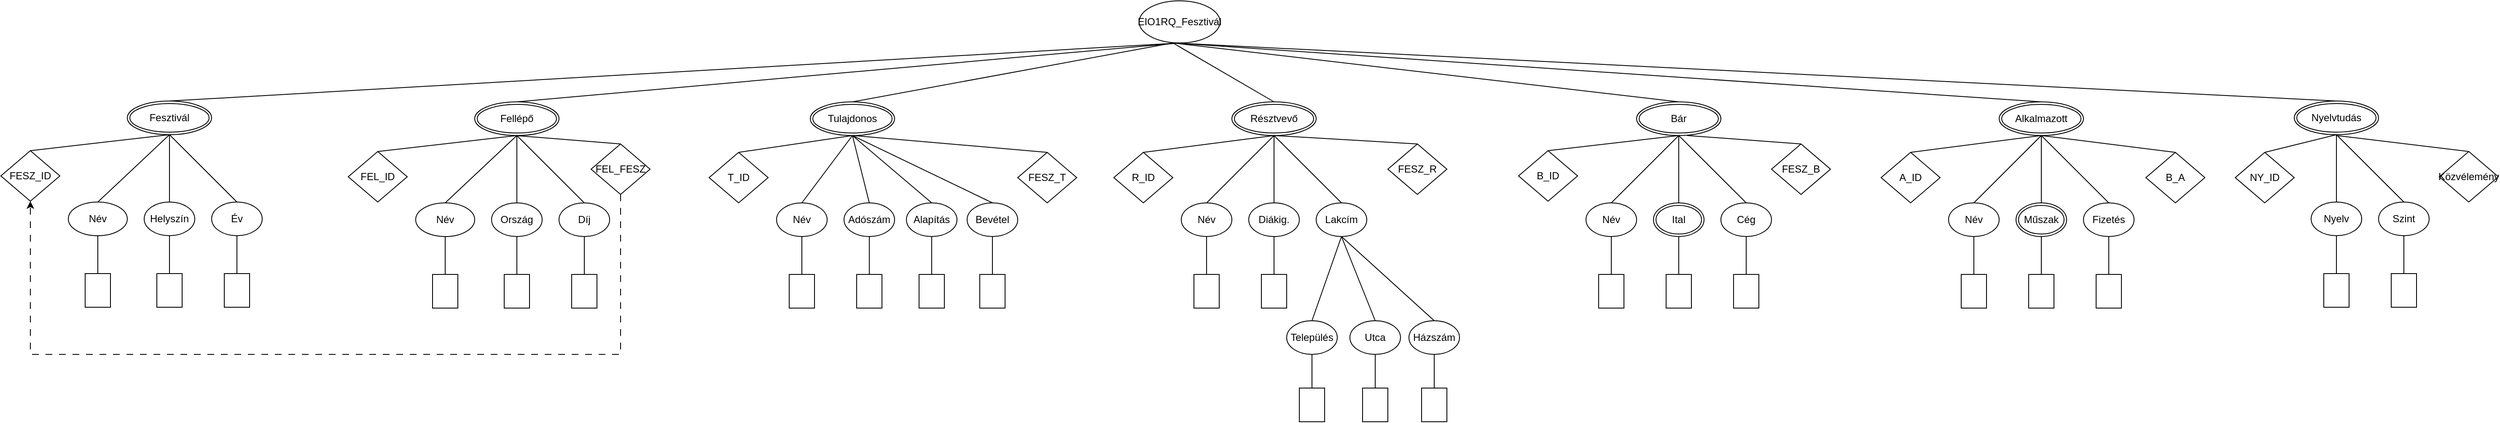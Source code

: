 <mxfile version="22.0.4" type="device">
  <diagram name="1 oldal" id="fCf3P4jWbGTzityW4o33">
    <mxGraphModel dx="4472" dy="1580" grid="1" gridSize="10" guides="1" tooltips="1" connect="1" arrows="1" fold="1" page="1" pageScale="1" pageWidth="827" pageHeight="1169" math="0" shadow="0">
      <root>
        <mxCell id="0" />
        <mxCell id="1" parent="0" />
        <mxCell id="FOgnW_VNVXkGS9CRC0SK-8" value="EIO1RQ_Fesztivál" style="ellipse;whiteSpace=wrap;html=1;" vertex="1" parent="1">
          <mxGeometry x="330" y="220" width="96" height="50" as="geometry" />
        </mxCell>
        <mxCell id="FOgnW_VNVXkGS9CRC0SK-9" value="Fellépő" style="ellipse;shape=doubleEllipse;margin=3;whiteSpace=wrap;html=1;align=center;" vertex="1" parent="1">
          <mxGeometry x="-458" y="340" width="100" height="40" as="geometry" />
        </mxCell>
        <mxCell id="FOgnW_VNVXkGS9CRC0SK-11" value="Tulajdonos" style="ellipse;shape=doubleEllipse;margin=3;whiteSpace=wrap;html=1;align=center;" vertex="1" parent="1">
          <mxGeometry x="-60" y="340" width="100" height="40" as="geometry" />
        </mxCell>
        <mxCell id="FOgnW_VNVXkGS9CRC0SK-12" value="Résztvevő" style="ellipse;shape=doubleEllipse;margin=3;whiteSpace=wrap;html=1;align=center;" vertex="1" parent="1">
          <mxGeometry x="440" y="340" width="100" height="40" as="geometry" />
        </mxCell>
        <mxCell id="FOgnW_VNVXkGS9CRC0SK-15" value="Díj" style="ellipse;whiteSpace=wrap;html=1;align=center;" vertex="1" parent="1">
          <mxGeometry x="-358" y="460" width="60" height="40" as="geometry" />
        </mxCell>
        <mxCell id="FOgnW_VNVXkGS9CRC0SK-16" value="Ország" style="ellipse;whiteSpace=wrap;html=1;align=center;" vertex="1" parent="1">
          <mxGeometry x="-438" y="460" width="60" height="40" as="geometry" />
        </mxCell>
        <mxCell id="FOgnW_VNVXkGS9CRC0SK-17" value="Név" style="ellipse;whiteSpace=wrap;html=1;align=center;" vertex="1" parent="1">
          <mxGeometry x="-528" y="460" width="70" height="40" as="geometry" />
        </mxCell>
        <mxCell id="FOgnW_VNVXkGS9CRC0SK-18" value="FEL_ID" style="shape=rhombus;perimeter=rhombusPerimeter;whiteSpace=wrap;html=1;align=center;" vertex="1" parent="1">
          <mxGeometry x="-608" y="399" width="70" height="60" as="geometry" />
        </mxCell>
        <mxCell id="FOgnW_VNVXkGS9CRC0SK-19" value="" style="endArrow=none;html=1;rounded=0;entryX=0.5;entryY=1;entryDx=0;entryDy=0;exitX=0.5;exitY=0;exitDx=0;exitDy=0;" edge="1" parent="1" source="FOgnW_VNVXkGS9CRC0SK-18" target="FOgnW_VNVXkGS9CRC0SK-9">
          <mxGeometry relative="1" as="geometry">
            <mxPoint x="-238" y="460" as="sourcePoint" />
            <mxPoint x="-78" y="460" as="targetPoint" />
          </mxGeometry>
        </mxCell>
        <mxCell id="FOgnW_VNVXkGS9CRC0SK-23" value="" style="endArrow=none;html=1;rounded=0;exitX=0.5;exitY=1;exitDx=0;exitDy=0;entryX=0.5;entryY=0;entryDx=0;entryDy=0;" edge="1" parent="1" source="FOgnW_VNVXkGS9CRC0SK-9" target="FOgnW_VNVXkGS9CRC0SK-17">
          <mxGeometry relative="1" as="geometry">
            <mxPoint x="-238" y="460" as="sourcePoint" />
            <mxPoint x="-78" y="460" as="targetPoint" />
          </mxGeometry>
        </mxCell>
        <mxCell id="FOgnW_VNVXkGS9CRC0SK-25" value="" style="endArrow=none;html=1;rounded=0;exitX=0.5;exitY=1;exitDx=0;exitDy=0;entryX=0.5;entryY=0;entryDx=0;entryDy=0;" edge="1" parent="1" source="FOgnW_VNVXkGS9CRC0SK-9" target="FOgnW_VNVXkGS9CRC0SK-16">
          <mxGeometry relative="1" as="geometry">
            <mxPoint x="-238" y="460" as="sourcePoint" />
            <mxPoint x="-78" y="460" as="targetPoint" />
          </mxGeometry>
        </mxCell>
        <mxCell id="FOgnW_VNVXkGS9CRC0SK-26" value="" style="endArrow=none;html=1;rounded=0;entryX=0.5;entryY=0;entryDx=0;entryDy=0;" edge="1" parent="1" target="FOgnW_VNVXkGS9CRC0SK-15">
          <mxGeometry relative="1" as="geometry">
            <mxPoint x="-408" y="380" as="sourcePoint" />
            <mxPoint x="-78" y="460" as="targetPoint" />
          </mxGeometry>
        </mxCell>
        <mxCell id="FOgnW_VNVXkGS9CRC0SK-27" value="" style="rounded=0;whiteSpace=wrap;html=1;" vertex="1" parent="1">
          <mxGeometry x="-508" y="545" width="30" height="40" as="geometry" />
        </mxCell>
        <mxCell id="FOgnW_VNVXkGS9CRC0SK-28" value="" style="rounded=0;whiteSpace=wrap;html=1;" vertex="1" parent="1">
          <mxGeometry x="-423" y="545" width="30" height="40" as="geometry" />
        </mxCell>
        <mxCell id="FOgnW_VNVXkGS9CRC0SK-29" value="" style="rounded=0;whiteSpace=wrap;html=1;" vertex="1" parent="1">
          <mxGeometry x="-343" y="545" width="30" height="40" as="geometry" />
        </mxCell>
        <mxCell id="FOgnW_VNVXkGS9CRC0SK-30" value="" style="endArrow=none;html=1;rounded=0;exitX=0.5;exitY=1;exitDx=0;exitDy=0;entryX=0.5;entryY=0;entryDx=0;entryDy=0;" edge="1" parent="1" source="FOgnW_VNVXkGS9CRC0SK-15" target="FOgnW_VNVXkGS9CRC0SK-29">
          <mxGeometry relative="1" as="geometry">
            <mxPoint x="-238" y="460" as="sourcePoint" />
            <mxPoint x="-78" y="460" as="targetPoint" />
          </mxGeometry>
        </mxCell>
        <mxCell id="FOgnW_VNVXkGS9CRC0SK-31" value="" style="endArrow=none;html=1;rounded=0;exitX=0.5;exitY=1;exitDx=0;exitDy=0;entryX=0.5;entryY=0;entryDx=0;entryDy=0;" edge="1" parent="1" source="FOgnW_VNVXkGS9CRC0SK-16" target="FOgnW_VNVXkGS9CRC0SK-28">
          <mxGeometry relative="1" as="geometry">
            <mxPoint x="-438" y="650" as="sourcePoint" />
            <mxPoint x="-278" y="650" as="targetPoint" />
          </mxGeometry>
        </mxCell>
        <mxCell id="FOgnW_VNVXkGS9CRC0SK-32" value="" style="endArrow=none;html=1;rounded=0;exitX=0.5;exitY=1;exitDx=0;exitDy=0;entryX=0.5;entryY=0;entryDx=0;entryDy=0;" edge="1" parent="1" source="FOgnW_VNVXkGS9CRC0SK-17" target="FOgnW_VNVXkGS9CRC0SK-27">
          <mxGeometry relative="1" as="geometry">
            <mxPoint x="-488" y="650" as="sourcePoint" />
            <mxPoint x="-328" y="650" as="targetPoint" />
          </mxGeometry>
        </mxCell>
        <mxCell id="FOgnW_VNVXkGS9CRC0SK-33" value="Név" style="ellipse;whiteSpace=wrap;html=1;align=center;" vertex="1" parent="1">
          <mxGeometry x="-100" y="460" width="60" height="40" as="geometry" />
        </mxCell>
        <mxCell id="FOgnW_VNVXkGS9CRC0SK-34" value="Adószám" style="ellipse;whiteSpace=wrap;html=1;align=center;" vertex="1" parent="1">
          <mxGeometry x="-20" y="460" width="60" height="40" as="geometry" />
        </mxCell>
        <mxCell id="FOgnW_VNVXkGS9CRC0SK-35" value="Alapítás" style="ellipse;whiteSpace=wrap;html=1;align=center;" vertex="1" parent="1">
          <mxGeometry x="54" y="460" width="60" height="40" as="geometry" />
        </mxCell>
        <mxCell id="FOgnW_VNVXkGS9CRC0SK-36" value="Bevétel" style="ellipse;whiteSpace=wrap;html=1;align=center;" vertex="1" parent="1">
          <mxGeometry x="126" y="460" width="60" height="40" as="geometry" />
        </mxCell>
        <mxCell id="FOgnW_VNVXkGS9CRC0SK-40" value="T_ID" style="shape=rhombus;perimeter=rhombusPerimeter;whiteSpace=wrap;html=1;align=center;" vertex="1" parent="1">
          <mxGeometry x="-180" y="400" width="70" height="60" as="geometry" />
        </mxCell>
        <mxCell id="FOgnW_VNVXkGS9CRC0SK-41" value="" style="endArrow=none;html=1;rounded=0;entryX=0.5;entryY=0;entryDx=0;entryDy=0;" edge="1" parent="1" target="FOgnW_VNVXkGS9CRC0SK-36">
          <mxGeometry relative="1" as="geometry">
            <mxPoint x="-10" y="380" as="sourcePoint" />
            <mxPoint x="290" y="430" as="targetPoint" />
          </mxGeometry>
        </mxCell>
        <mxCell id="FOgnW_VNVXkGS9CRC0SK-42" value="" style="endArrow=none;html=1;rounded=0;entryX=0.5;entryY=0;entryDx=0;entryDy=0;" edge="1" parent="1" target="FOgnW_VNVXkGS9CRC0SK-35">
          <mxGeometry relative="1" as="geometry">
            <mxPoint x="-10" y="380" as="sourcePoint" />
            <mxPoint x="186" y="420" as="targetPoint" />
          </mxGeometry>
        </mxCell>
        <mxCell id="FOgnW_VNVXkGS9CRC0SK-43" value="" style="endArrow=none;html=1;rounded=0;entryX=0.5;entryY=0;entryDx=0;entryDy=0;" edge="1" parent="1" target="FOgnW_VNVXkGS9CRC0SK-34">
          <mxGeometry relative="1" as="geometry">
            <mxPoint x="-10" y="380" as="sourcePoint" />
            <mxPoint x="140" y="420" as="targetPoint" />
          </mxGeometry>
        </mxCell>
        <mxCell id="FOgnW_VNVXkGS9CRC0SK-44" value="" style="endArrow=none;html=1;rounded=0;exitX=0.5;exitY=1;exitDx=0;exitDy=0;entryX=0.5;entryY=0;entryDx=0;entryDy=0;" edge="1" parent="1" source="FOgnW_VNVXkGS9CRC0SK-11" target="FOgnW_VNVXkGS9CRC0SK-33">
          <mxGeometry relative="1" as="geometry">
            <mxPoint x="-46" y="420" as="sourcePoint" />
            <mxPoint x="114" y="420" as="targetPoint" />
          </mxGeometry>
        </mxCell>
        <mxCell id="FOgnW_VNVXkGS9CRC0SK-45" value="" style="endArrow=none;html=1;rounded=0;exitX=0.5;exitY=1;exitDx=0;exitDy=0;entryX=0.5;entryY=0;entryDx=0;entryDy=0;" edge="1" parent="1" source="FOgnW_VNVXkGS9CRC0SK-11" target="FOgnW_VNVXkGS9CRC0SK-40">
          <mxGeometry relative="1" as="geometry">
            <mxPoint x="-60" y="410" as="sourcePoint" />
            <mxPoint x="100" y="410" as="targetPoint" />
          </mxGeometry>
        </mxCell>
        <mxCell id="FOgnW_VNVXkGS9CRC0SK-46" value="" style="rounded=0;whiteSpace=wrap;html=1;" vertex="1" parent="1">
          <mxGeometry x="141" y="545" width="30" height="40" as="geometry" />
        </mxCell>
        <mxCell id="FOgnW_VNVXkGS9CRC0SK-47" value="" style="rounded=0;whiteSpace=wrap;html=1;" vertex="1" parent="1">
          <mxGeometry x="69" y="545" width="30" height="40" as="geometry" />
        </mxCell>
        <mxCell id="FOgnW_VNVXkGS9CRC0SK-48" value="" style="rounded=0;whiteSpace=wrap;html=1;" vertex="1" parent="1">
          <mxGeometry x="-5" y="545" width="30" height="40" as="geometry" />
        </mxCell>
        <mxCell id="FOgnW_VNVXkGS9CRC0SK-49" value="" style="rounded=0;whiteSpace=wrap;html=1;" vertex="1" parent="1">
          <mxGeometry x="-85" y="545" width="30" height="40" as="geometry" />
        </mxCell>
        <mxCell id="FOgnW_VNVXkGS9CRC0SK-50" value="" style="endArrow=none;html=1;rounded=0;exitX=0.5;exitY=1;exitDx=0;exitDy=0;entryX=0.5;entryY=0;entryDx=0;entryDy=0;" edge="1" parent="1" source="FOgnW_VNVXkGS9CRC0SK-36" target="FOgnW_VNVXkGS9CRC0SK-46">
          <mxGeometry relative="1" as="geometry">
            <mxPoint x="54" y="640" as="sourcePoint" />
            <mxPoint x="214" y="640" as="targetPoint" />
          </mxGeometry>
        </mxCell>
        <mxCell id="FOgnW_VNVXkGS9CRC0SK-51" value="" style="endArrow=none;html=1;rounded=0;exitX=0.5;exitY=1;exitDx=0;exitDy=0;entryX=0.5;entryY=0;entryDx=0;entryDy=0;" edge="1" parent="1" source="FOgnW_VNVXkGS9CRC0SK-35" target="FOgnW_VNVXkGS9CRC0SK-47">
          <mxGeometry relative="1" as="geometry">
            <mxPoint x="25" y="620" as="sourcePoint" />
            <mxPoint x="185" y="620" as="targetPoint" />
          </mxGeometry>
        </mxCell>
        <mxCell id="FOgnW_VNVXkGS9CRC0SK-52" value="" style="endArrow=none;html=1;rounded=0;exitX=0.5;exitY=1;exitDx=0;exitDy=0;entryX=0.5;entryY=0;entryDx=0;entryDy=0;" edge="1" parent="1" source="FOgnW_VNVXkGS9CRC0SK-34" target="FOgnW_VNVXkGS9CRC0SK-48">
          <mxGeometry relative="1" as="geometry">
            <mxPoint x="-6" y="640" as="sourcePoint" />
            <mxPoint x="154" y="640" as="targetPoint" />
          </mxGeometry>
        </mxCell>
        <mxCell id="FOgnW_VNVXkGS9CRC0SK-53" value="" style="endArrow=none;html=1;rounded=0;exitX=0.5;exitY=0;exitDx=0;exitDy=0;entryX=0.5;entryY=1;entryDx=0;entryDy=0;" edge="1" parent="1" source="FOgnW_VNVXkGS9CRC0SK-49" target="FOgnW_VNVXkGS9CRC0SK-33">
          <mxGeometry relative="1" as="geometry">
            <mxPoint x="-50" y="430" as="sourcePoint" />
            <mxPoint x="110" y="430" as="targetPoint" />
          </mxGeometry>
        </mxCell>
        <mxCell id="FOgnW_VNVXkGS9CRC0SK-57" value="Lakcím" style="ellipse;whiteSpace=wrap;html=1;align=center;" vertex="1" parent="1">
          <mxGeometry x="540" y="460" width="60" height="40" as="geometry" />
        </mxCell>
        <mxCell id="FOgnW_VNVXkGS9CRC0SK-58" value="Diákig." style="ellipse;whiteSpace=wrap;html=1;align=center;" vertex="1" parent="1">
          <mxGeometry x="460" y="460" width="60" height="40" as="geometry" />
        </mxCell>
        <mxCell id="FOgnW_VNVXkGS9CRC0SK-59" value="Név" style="ellipse;whiteSpace=wrap;html=1;align=center;" vertex="1" parent="1">
          <mxGeometry x="380" y="460" width="60" height="40" as="geometry" />
        </mxCell>
        <mxCell id="FOgnW_VNVXkGS9CRC0SK-60" value="R_ID" style="shape=rhombus;perimeter=rhombusPerimeter;whiteSpace=wrap;html=1;align=center;" vertex="1" parent="1">
          <mxGeometry x="300" y="400" width="70" height="60" as="geometry" />
        </mxCell>
        <mxCell id="FOgnW_VNVXkGS9CRC0SK-61" value="" style="endArrow=none;html=1;rounded=0;exitX=0.5;exitY=0;exitDx=0;exitDy=0;entryX=0.5;entryY=1;entryDx=0;entryDy=0;" edge="1" parent="1" source="FOgnW_VNVXkGS9CRC0SK-57" target="FOgnW_VNVXkGS9CRC0SK-12">
          <mxGeometry relative="1" as="geometry">
            <mxPoint x="510" y="410" as="sourcePoint" />
            <mxPoint x="670" y="410" as="targetPoint" />
          </mxGeometry>
        </mxCell>
        <mxCell id="FOgnW_VNVXkGS9CRC0SK-62" value="" style="endArrow=none;html=1;rounded=0;exitX=0.5;exitY=0;exitDx=0;exitDy=0;" edge="1" parent="1" source="FOgnW_VNVXkGS9CRC0SK-58">
          <mxGeometry relative="1" as="geometry">
            <mxPoint x="500" y="430" as="sourcePoint" />
            <mxPoint x="490" y="380" as="targetPoint" />
          </mxGeometry>
        </mxCell>
        <mxCell id="FOgnW_VNVXkGS9CRC0SK-63" value="" style="endArrow=none;html=1;rounded=0;exitX=0.5;exitY=0;exitDx=0;exitDy=0;" edge="1" parent="1" source="FOgnW_VNVXkGS9CRC0SK-59">
          <mxGeometry relative="1" as="geometry">
            <mxPoint x="470" y="420" as="sourcePoint" />
            <mxPoint x="490" y="380" as="targetPoint" />
          </mxGeometry>
        </mxCell>
        <mxCell id="FOgnW_VNVXkGS9CRC0SK-64" value="" style="endArrow=none;html=1;rounded=0;exitX=0.5;exitY=0;exitDx=0;exitDy=0;entryX=0.5;entryY=1;entryDx=0;entryDy=0;" edge="1" parent="1" source="FOgnW_VNVXkGS9CRC0SK-60" target="FOgnW_VNVXkGS9CRC0SK-12">
          <mxGeometry relative="1" as="geometry">
            <mxPoint x="380" y="420" as="sourcePoint" />
            <mxPoint x="540" y="420" as="targetPoint" />
          </mxGeometry>
        </mxCell>
        <mxCell id="FOgnW_VNVXkGS9CRC0SK-66" value="" style="rounded=0;whiteSpace=wrap;html=1;" vertex="1" parent="1">
          <mxGeometry x="475" y="545" width="30" height="40" as="geometry" />
        </mxCell>
        <mxCell id="FOgnW_VNVXkGS9CRC0SK-67" value="" style="rounded=0;whiteSpace=wrap;html=1;" vertex="1" parent="1">
          <mxGeometry x="395" y="545" width="30" height="40" as="geometry" />
        </mxCell>
        <mxCell id="FOgnW_VNVXkGS9CRC0SK-69" value="" style="endArrow=none;html=1;rounded=0;exitX=0.5;exitY=1;exitDx=0;exitDy=0;entryX=0.5;entryY=0;entryDx=0;entryDy=0;" edge="1" parent="1" source="FOgnW_VNVXkGS9CRC0SK-58" target="FOgnW_VNVXkGS9CRC0SK-66">
          <mxGeometry relative="1" as="geometry">
            <mxPoint x="490" y="660" as="sourcePoint" />
            <mxPoint x="650" y="660" as="targetPoint" />
          </mxGeometry>
        </mxCell>
        <mxCell id="FOgnW_VNVXkGS9CRC0SK-70" value="" style="endArrow=none;html=1;rounded=0;exitX=0.5;exitY=1;exitDx=0;exitDy=0;entryX=0.5;entryY=0;entryDx=0;entryDy=0;" edge="1" parent="1" source="FOgnW_VNVXkGS9CRC0SK-59" target="FOgnW_VNVXkGS9CRC0SK-67">
          <mxGeometry relative="1" as="geometry">
            <mxPoint x="420" y="690" as="sourcePoint" />
            <mxPoint x="580" y="690" as="targetPoint" />
          </mxGeometry>
        </mxCell>
        <mxCell id="FOgnW_VNVXkGS9CRC0SK-71" value="Bár" style="ellipse;shape=doubleEllipse;margin=3;whiteSpace=wrap;html=1;align=center;" vertex="1" parent="1">
          <mxGeometry x="920" y="340" width="100" height="40" as="geometry" />
        </mxCell>
        <mxCell id="FOgnW_VNVXkGS9CRC0SK-72" value="Cég" style="ellipse;whiteSpace=wrap;html=1;align=center;" vertex="1" parent="1">
          <mxGeometry x="1020" y="460" width="60" height="40" as="geometry" />
        </mxCell>
        <mxCell id="FOgnW_VNVXkGS9CRC0SK-74" value="Név" style="ellipse;whiteSpace=wrap;html=1;align=center;" vertex="1" parent="1">
          <mxGeometry x="860" y="460" width="60" height="40" as="geometry" />
        </mxCell>
        <mxCell id="FOgnW_VNVXkGS9CRC0SK-75" value="B_ID" style="shape=rhombus;perimeter=rhombusPerimeter;whiteSpace=wrap;html=1;align=center;" vertex="1" parent="1">
          <mxGeometry x="780" y="398" width="70" height="60" as="geometry" />
        </mxCell>
        <mxCell id="FOgnW_VNVXkGS9CRC0SK-76" value="" style="endArrow=none;html=1;rounded=0;exitX=0.5;exitY=0;exitDx=0;exitDy=0;entryX=0.5;entryY=1;entryDx=0;entryDy=0;" edge="1" parent="1" source="FOgnW_VNVXkGS9CRC0SK-72" target="FOgnW_VNVXkGS9CRC0SK-71">
          <mxGeometry relative="1" as="geometry">
            <mxPoint x="990" y="410" as="sourcePoint" />
            <mxPoint x="1150" y="410" as="targetPoint" />
          </mxGeometry>
        </mxCell>
        <mxCell id="FOgnW_VNVXkGS9CRC0SK-77" value="" style="endArrow=none;html=1;rounded=0;exitX=0.5;exitY=0;exitDx=0;exitDy=0;" edge="1" parent="1">
          <mxGeometry relative="1" as="geometry">
            <mxPoint x="970" y="460.0" as="sourcePoint" />
            <mxPoint x="970" y="380" as="targetPoint" />
          </mxGeometry>
        </mxCell>
        <mxCell id="FOgnW_VNVXkGS9CRC0SK-78" value="" style="endArrow=none;html=1;rounded=0;exitX=0.5;exitY=0;exitDx=0;exitDy=0;" edge="1" parent="1" source="FOgnW_VNVXkGS9CRC0SK-74">
          <mxGeometry relative="1" as="geometry">
            <mxPoint x="950" y="420" as="sourcePoint" />
            <mxPoint x="970" y="380" as="targetPoint" />
          </mxGeometry>
        </mxCell>
        <mxCell id="FOgnW_VNVXkGS9CRC0SK-79" value="" style="endArrow=none;html=1;rounded=0;exitX=0.5;exitY=0;exitDx=0;exitDy=0;entryX=0.5;entryY=1;entryDx=0;entryDy=0;" edge="1" parent="1" source="FOgnW_VNVXkGS9CRC0SK-75" target="FOgnW_VNVXkGS9CRC0SK-71">
          <mxGeometry relative="1" as="geometry">
            <mxPoint x="860" y="420" as="sourcePoint" />
            <mxPoint x="1020" y="420" as="targetPoint" />
          </mxGeometry>
        </mxCell>
        <mxCell id="FOgnW_VNVXkGS9CRC0SK-80" value="" style="rounded=0;whiteSpace=wrap;html=1;" vertex="1" parent="1">
          <mxGeometry x="1035" y="545" width="30" height="40" as="geometry" />
        </mxCell>
        <mxCell id="FOgnW_VNVXkGS9CRC0SK-81" value="" style="rounded=0;whiteSpace=wrap;html=1;" vertex="1" parent="1">
          <mxGeometry x="955" y="545" width="30" height="40" as="geometry" />
        </mxCell>
        <mxCell id="FOgnW_VNVXkGS9CRC0SK-82" value="" style="rounded=0;whiteSpace=wrap;html=1;" vertex="1" parent="1">
          <mxGeometry x="875" y="545" width="30" height="40" as="geometry" />
        </mxCell>
        <mxCell id="FOgnW_VNVXkGS9CRC0SK-83" value="" style="endArrow=none;html=1;rounded=0;exitX=0.5;exitY=1;exitDx=0;exitDy=0;entryX=0.5;entryY=0;entryDx=0;entryDy=0;" edge="1" parent="1" source="FOgnW_VNVXkGS9CRC0SK-72" target="FOgnW_VNVXkGS9CRC0SK-80">
          <mxGeometry relative="1" as="geometry">
            <mxPoint x="1087" y="680" as="sourcePoint" />
            <mxPoint x="1247" y="680" as="targetPoint" />
          </mxGeometry>
        </mxCell>
        <mxCell id="FOgnW_VNVXkGS9CRC0SK-84" value="" style="endArrow=none;html=1;rounded=0;exitX=0.5;exitY=1;exitDx=0;exitDy=0;entryX=0.5;entryY=0;entryDx=0;entryDy=0;" edge="1" parent="1" target="FOgnW_VNVXkGS9CRC0SK-81">
          <mxGeometry relative="1" as="geometry">
            <mxPoint x="970" y="500.0" as="sourcePoint" />
            <mxPoint x="1130" y="660" as="targetPoint" />
          </mxGeometry>
        </mxCell>
        <mxCell id="FOgnW_VNVXkGS9CRC0SK-85" value="" style="endArrow=none;html=1;rounded=0;exitX=0.5;exitY=1;exitDx=0;exitDy=0;entryX=0.5;entryY=0;entryDx=0;entryDy=0;" edge="1" parent="1" source="FOgnW_VNVXkGS9CRC0SK-74" target="FOgnW_VNVXkGS9CRC0SK-82">
          <mxGeometry relative="1" as="geometry">
            <mxPoint x="900" y="690" as="sourcePoint" />
            <mxPoint x="1060" y="690" as="targetPoint" />
          </mxGeometry>
        </mxCell>
        <mxCell id="FOgnW_VNVXkGS9CRC0SK-86" value="Házszám" style="ellipse;whiteSpace=wrap;html=1;align=center;" vertex="1" parent="1">
          <mxGeometry x="650" y="600" width="60" height="40" as="geometry" />
        </mxCell>
        <mxCell id="FOgnW_VNVXkGS9CRC0SK-87" value="Utca" style="ellipse;whiteSpace=wrap;html=1;align=center;" vertex="1" parent="1">
          <mxGeometry x="580" y="600" width="60" height="40" as="geometry" />
        </mxCell>
        <mxCell id="FOgnW_VNVXkGS9CRC0SK-88" value="Település" style="ellipse;whiteSpace=wrap;html=1;align=center;" vertex="1" parent="1">
          <mxGeometry x="505" y="600" width="60" height="40" as="geometry" />
        </mxCell>
        <mxCell id="FOgnW_VNVXkGS9CRC0SK-89" value="" style="endArrow=none;html=1;rounded=0;entryX=0.5;entryY=0;entryDx=0;entryDy=0;" edge="1" parent="1" target="FOgnW_VNVXkGS9CRC0SK-86">
          <mxGeometry relative="1" as="geometry">
            <mxPoint x="570" y="500" as="sourcePoint" />
            <mxPoint x="780" y="554.41" as="targetPoint" />
          </mxGeometry>
        </mxCell>
        <mxCell id="FOgnW_VNVXkGS9CRC0SK-90" value="" style="endArrow=none;html=1;rounded=0;exitX=0.5;exitY=1;exitDx=0;exitDy=0;entryX=0.5;entryY=0;entryDx=0;entryDy=0;" edge="1" parent="1" source="FOgnW_VNVXkGS9CRC0SK-57" target="FOgnW_VNVXkGS9CRC0SK-87">
          <mxGeometry relative="1" as="geometry">
            <mxPoint x="630" y="545" as="sourcePoint" />
            <mxPoint x="790" y="545" as="targetPoint" />
          </mxGeometry>
        </mxCell>
        <mxCell id="FOgnW_VNVXkGS9CRC0SK-91" value="" style="endArrow=none;html=1;rounded=0;exitX=0.5;exitY=1;exitDx=0;exitDy=0;entryX=0.5;entryY=0;entryDx=0;entryDy=0;" edge="1" parent="1" source="FOgnW_VNVXkGS9CRC0SK-57" target="FOgnW_VNVXkGS9CRC0SK-88">
          <mxGeometry relative="1" as="geometry">
            <mxPoint x="610" y="554.41" as="sourcePoint" />
            <mxPoint x="770" y="554.41" as="targetPoint" />
          </mxGeometry>
        </mxCell>
        <mxCell id="FOgnW_VNVXkGS9CRC0SK-92" value="" style="rounded=0;whiteSpace=wrap;html=1;" vertex="1" parent="1">
          <mxGeometry x="665" y="680" width="30" height="40" as="geometry" />
        </mxCell>
        <mxCell id="FOgnW_VNVXkGS9CRC0SK-93" value="" style="rounded=0;whiteSpace=wrap;html=1;" vertex="1" parent="1">
          <mxGeometry x="595" y="680" width="30" height="40" as="geometry" />
        </mxCell>
        <mxCell id="FOgnW_VNVXkGS9CRC0SK-94" value="" style="rounded=0;whiteSpace=wrap;html=1;" vertex="1" parent="1">
          <mxGeometry x="520" y="680" width="30" height="40" as="geometry" />
        </mxCell>
        <mxCell id="FOgnW_VNVXkGS9CRC0SK-96" value="" style="endArrow=none;html=1;rounded=0;exitX=0.5;exitY=1;exitDx=0;exitDy=0;entryX=0.5;entryY=0;entryDx=0;entryDy=0;" edge="1" parent="1" source="FOgnW_VNVXkGS9CRC0SK-86" target="FOgnW_VNVXkGS9CRC0SK-92">
          <mxGeometry relative="1" as="geometry">
            <mxPoint x="750" y="690" as="sourcePoint" />
            <mxPoint x="910" y="690" as="targetPoint" />
          </mxGeometry>
        </mxCell>
        <mxCell id="FOgnW_VNVXkGS9CRC0SK-97" value="" style="endArrow=none;html=1;rounded=0;exitX=0.5;exitY=1;exitDx=0;exitDy=0;entryX=0.5;entryY=0;entryDx=0;entryDy=0;" edge="1" parent="1" source="FOgnW_VNVXkGS9CRC0SK-87" target="FOgnW_VNVXkGS9CRC0SK-93">
          <mxGeometry relative="1" as="geometry">
            <mxPoint x="320" y="650" as="sourcePoint" />
            <mxPoint x="480" y="650" as="targetPoint" />
          </mxGeometry>
        </mxCell>
        <mxCell id="FOgnW_VNVXkGS9CRC0SK-98" value="" style="endArrow=none;html=1;rounded=0;entryX=0.5;entryY=1;entryDx=0;entryDy=0;exitX=0.5;exitY=0;exitDx=0;exitDy=0;" edge="1" parent="1" source="FOgnW_VNVXkGS9CRC0SK-94" target="FOgnW_VNVXkGS9CRC0SK-88">
          <mxGeometry relative="1" as="geometry">
            <mxPoint x="300" y="718.82" as="sourcePoint" />
            <mxPoint x="460" y="718.82" as="targetPoint" />
          </mxGeometry>
        </mxCell>
        <mxCell id="FOgnW_VNVXkGS9CRC0SK-99" value="Ital" style="ellipse;shape=doubleEllipse;margin=3;whiteSpace=wrap;html=1;align=center;" vertex="1" parent="1">
          <mxGeometry x="940" y="460" width="60" height="40" as="geometry" />
        </mxCell>
        <mxCell id="FOgnW_VNVXkGS9CRC0SK-101" value="Nyelvtudás" style="ellipse;shape=doubleEllipse;margin=3;whiteSpace=wrap;html=1;align=center;" vertex="1" parent="1">
          <mxGeometry x="1700" y="339" width="100" height="40" as="geometry" />
        </mxCell>
        <mxCell id="FOgnW_VNVXkGS9CRC0SK-102" value="Szint" style="ellipse;whiteSpace=wrap;html=1;align=center;" vertex="1" parent="1">
          <mxGeometry x="1800" y="459" width="60" height="40" as="geometry" />
        </mxCell>
        <mxCell id="FOgnW_VNVXkGS9CRC0SK-103" value="Nyelv" style="ellipse;whiteSpace=wrap;html=1;align=center;" vertex="1" parent="1">
          <mxGeometry x="1720" y="459" width="60" height="40" as="geometry" />
        </mxCell>
        <mxCell id="FOgnW_VNVXkGS9CRC0SK-104" value="NY_ID" style="shape=rhombus;perimeter=rhombusPerimeter;whiteSpace=wrap;html=1;align=center;" vertex="1" parent="1">
          <mxGeometry x="1630" y="400" width="70" height="60" as="geometry" />
        </mxCell>
        <mxCell id="FOgnW_VNVXkGS9CRC0SK-105" value="" style="endArrow=none;html=1;rounded=0;exitX=0.5;exitY=0;exitDx=0;exitDy=0;entryX=0.5;entryY=1;entryDx=0;entryDy=0;" edge="1" parent="1" source="FOgnW_VNVXkGS9CRC0SK-102" target="FOgnW_VNVXkGS9CRC0SK-101">
          <mxGeometry relative="1" as="geometry">
            <mxPoint x="1770" y="409" as="sourcePoint" />
            <mxPoint x="1930" y="409" as="targetPoint" />
          </mxGeometry>
        </mxCell>
        <mxCell id="FOgnW_VNVXkGS9CRC0SK-107" value="" style="endArrow=none;html=1;rounded=0;exitX=0.5;exitY=0;exitDx=0;exitDy=0;" edge="1" parent="1" source="FOgnW_VNVXkGS9CRC0SK-103">
          <mxGeometry relative="1" as="geometry">
            <mxPoint x="1730" y="419" as="sourcePoint" />
            <mxPoint x="1750" y="379" as="targetPoint" />
          </mxGeometry>
        </mxCell>
        <mxCell id="FOgnW_VNVXkGS9CRC0SK-108" value="" style="endArrow=none;html=1;rounded=0;exitX=0.5;exitY=0;exitDx=0;exitDy=0;entryX=0.5;entryY=1;entryDx=0;entryDy=0;" edge="1" parent="1" source="FOgnW_VNVXkGS9CRC0SK-104" target="FOgnW_VNVXkGS9CRC0SK-101">
          <mxGeometry relative="1" as="geometry">
            <mxPoint x="1640" y="419" as="sourcePoint" />
            <mxPoint x="1800" y="419" as="targetPoint" />
          </mxGeometry>
        </mxCell>
        <mxCell id="FOgnW_VNVXkGS9CRC0SK-109" value="" style="rounded=0;whiteSpace=wrap;html=1;" vertex="1" parent="1">
          <mxGeometry x="1815" y="544" width="30" height="40" as="geometry" />
        </mxCell>
        <mxCell id="FOgnW_VNVXkGS9CRC0SK-111" value="" style="rounded=0;whiteSpace=wrap;html=1;" vertex="1" parent="1">
          <mxGeometry x="1735" y="544" width="30" height="40" as="geometry" />
        </mxCell>
        <mxCell id="FOgnW_VNVXkGS9CRC0SK-112" value="" style="endArrow=none;html=1;rounded=0;exitX=0.5;exitY=1;exitDx=0;exitDy=0;entryX=0.5;entryY=0;entryDx=0;entryDy=0;" edge="1" parent="1" source="FOgnW_VNVXkGS9CRC0SK-102" target="FOgnW_VNVXkGS9CRC0SK-109">
          <mxGeometry relative="1" as="geometry">
            <mxPoint x="1867" y="679" as="sourcePoint" />
            <mxPoint x="2027" y="679" as="targetPoint" />
          </mxGeometry>
        </mxCell>
        <mxCell id="FOgnW_VNVXkGS9CRC0SK-114" value="" style="endArrow=none;html=1;rounded=0;exitX=0.5;exitY=1;exitDx=0;exitDy=0;entryX=0.5;entryY=0;entryDx=0;entryDy=0;" edge="1" parent="1" source="FOgnW_VNVXkGS9CRC0SK-103" target="FOgnW_VNVXkGS9CRC0SK-111">
          <mxGeometry relative="1" as="geometry">
            <mxPoint x="1680" y="689" as="sourcePoint" />
            <mxPoint x="1840" y="689" as="targetPoint" />
          </mxGeometry>
        </mxCell>
        <mxCell id="FOgnW_VNVXkGS9CRC0SK-154" value="Alkalmazott" style="ellipse;shape=doubleEllipse;margin=3;whiteSpace=wrap;html=1;align=center;" vertex="1" parent="1">
          <mxGeometry x="1350" y="340" width="100" height="40" as="geometry" />
        </mxCell>
        <mxCell id="FOgnW_VNVXkGS9CRC0SK-155" value="Fizetés" style="ellipse;whiteSpace=wrap;html=1;align=center;" vertex="1" parent="1">
          <mxGeometry x="1450" y="460" width="60" height="40" as="geometry" />
        </mxCell>
        <mxCell id="FOgnW_VNVXkGS9CRC0SK-156" value="Név" style="ellipse;whiteSpace=wrap;html=1;align=center;" vertex="1" parent="1">
          <mxGeometry x="1290" y="460" width="60" height="40" as="geometry" />
        </mxCell>
        <mxCell id="FOgnW_VNVXkGS9CRC0SK-157" value="A_ID" style="shape=rhombus;perimeter=rhombusPerimeter;whiteSpace=wrap;html=1;align=center;" vertex="1" parent="1">
          <mxGeometry x="1210" y="400" width="70" height="60" as="geometry" />
        </mxCell>
        <mxCell id="FOgnW_VNVXkGS9CRC0SK-158" value="" style="endArrow=none;html=1;rounded=0;exitX=0.5;exitY=0;exitDx=0;exitDy=0;entryX=0.5;entryY=1;entryDx=0;entryDy=0;" edge="1" parent="1" source="FOgnW_VNVXkGS9CRC0SK-155" target="FOgnW_VNVXkGS9CRC0SK-154">
          <mxGeometry relative="1" as="geometry">
            <mxPoint x="1420" y="410" as="sourcePoint" />
            <mxPoint x="1580" y="410" as="targetPoint" />
          </mxGeometry>
        </mxCell>
        <mxCell id="FOgnW_VNVXkGS9CRC0SK-159" value="" style="endArrow=none;html=1;rounded=0;exitX=0.5;exitY=0;exitDx=0;exitDy=0;" edge="1" parent="1">
          <mxGeometry relative="1" as="geometry">
            <mxPoint x="1400" y="460.0" as="sourcePoint" />
            <mxPoint x="1400" y="380" as="targetPoint" />
          </mxGeometry>
        </mxCell>
        <mxCell id="FOgnW_VNVXkGS9CRC0SK-160" value="" style="endArrow=none;html=1;rounded=0;exitX=0.5;exitY=0;exitDx=0;exitDy=0;" edge="1" parent="1" source="FOgnW_VNVXkGS9CRC0SK-156">
          <mxGeometry relative="1" as="geometry">
            <mxPoint x="1380" y="420" as="sourcePoint" />
            <mxPoint x="1400" y="380" as="targetPoint" />
          </mxGeometry>
        </mxCell>
        <mxCell id="FOgnW_VNVXkGS9CRC0SK-161" value="" style="endArrow=none;html=1;rounded=0;exitX=0.5;exitY=0;exitDx=0;exitDy=0;entryX=0.5;entryY=1;entryDx=0;entryDy=0;" edge="1" parent="1" source="FOgnW_VNVXkGS9CRC0SK-157" target="FOgnW_VNVXkGS9CRC0SK-154">
          <mxGeometry relative="1" as="geometry">
            <mxPoint x="1290" y="420" as="sourcePoint" />
            <mxPoint x="1450" y="420" as="targetPoint" />
          </mxGeometry>
        </mxCell>
        <mxCell id="FOgnW_VNVXkGS9CRC0SK-162" value="" style="rounded=0;whiteSpace=wrap;html=1;" vertex="1" parent="1">
          <mxGeometry x="1465" y="545" width="30" height="40" as="geometry" />
        </mxCell>
        <mxCell id="FOgnW_VNVXkGS9CRC0SK-163" value="" style="rounded=0;whiteSpace=wrap;html=1;" vertex="1" parent="1">
          <mxGeometry x="1385" y="545" width="30" height="40" as="geometry" />
        </mxCell>
        <mxCell id="FOgnW_VNVXkGS9CRC0SK-164" value="" style="rounded=0;whiteSpace=wrap;html=1;" vertex="1" parent="1">
          <mxGeometry x="1305" y="545" width="30" height="40" as="geometry" />
        </mxCell>
        <mxCell id="FOgnW_VNVXkGS9CRC0SK-165" value="" style="endArrow=none;html=1;rounded=0;exitX=0.5;exitY=1;exitDx=0;exitDy=0;entryX=0.5;entryY=0;entryDx=0;entryDy=0;" edge="1" parent="1" source="FOgnW_VNVXkGS9CRC0SK-155" target="FOgnW_VNVXkGS9CRC0SK-162">
          <mxGeometry relative="1" as="geometry">
            <mxPoint x="1517" y="680" as="sourcePoint" />
            <mxPoint x="1677" y="680" as="targetPoint" />
          </mxGeometry>
        </mxCell>
        <mxCell id="FOgnW_VNVXkGS9CRC0SK-166" value="" style="endArrow=none;html=1;rounded=0;exitX=0.5;exitY=1;exitDx=0;exitDy=0;entryX=0.5;entryY=0;entryDx=0;entryDy=0;" edge="1" parent="1" target="FOgnW_VNVXkGS9CRC0SK-163">
          <mxGeometry relative="1" as="geometry">
            <mxPoint x="1400" y="500.0" as="sourcePoint" />
            <mxPoint x="1560" y="660" as="targetPoint" />
          </mxGeometry>
        </mxCell>
        <mxCell id="FOgnW_VNVXkGS9CRC0SK-167" value="" style="endArrow=none;html=1;rounded=0;exitX=0.5;exitY=1;exitDx=0;exitDy=0;entryX=0.5;entryY=0;entryDx=0;entryDy=0;" edge="1" parent="1" source="FOgnW_VNVXkGS9CRC0SK-156" target="FOgnW_VNVXkGS9CRC0SK-164">
          <mxGeometry relative="1" as="geometry">
            <mxPoint x="1330" y="690" as="sourcePoint" />
            <mxPoint x="1490" y="690" as="targetPoint" />
          </mxGeometry>
        </mxCell>
        <mxCell id="FOgnW_VNVXkGS9CRC0SK-168" value="Műszak" style="ellipse;shape=doubleEllipse;margin=3;whiteSpace=wrap;html=1;align=center;" vertex="1" parent="1">
          <mxGeometry x="1370" y="460" width="60" height="40" as="geometry" />
        </mxCell>
        <mxCell id="FOgnW_VNVXkGS9CRC0SK-169" value="" style="endArrow=none;html=1;rounded=0;entryX=0.5;entryY=0;entryDx=0;entryDy=0;" edge="1" parent="1" target="FOgnW_VNVXkGS9CRC0SK-101">
          <mxGeometry relative="1" as="geometry">
            <mxPoint x="370" y="270" as="sourcePoint" />
            <mxPoint x="1520" y="280" as="targetPoint" />
          </mxGeometry>
        </mxCell>
        <mxCell id="FOgnW_VNVXkGS9CRC0SK-170" value="" style="endArrow=none;html=1;rounded=0;entryX=0.5;entryY=0;entryDx=0;entryDy=0;" edge="1" parent="1" target="FOgnW_VNVXkGS9CRC0SK-154">
          <mxGeometry relative="1" as="geometry">
            <mxPoint x="370" y="270" as="sourcePoint" />
            <mxPoint x="1195" y="290" as="targetPoint" />
          </mxGeometry>
        </mxCell>
        <mxCell id="FOgnW_VNVXkGS9CRC0SK-171" value="" style="endArrow=none;html=1;rounded=0;entryX=0.5;entryY=0;entryDx=0;entryDy=0;" edge="1" parent="1" target="FOgnW_VNVXkGS9CRC0SK-71">
          <mxGeometry relative="1" as="geometry">
            <mxPoint x="370" y="270" as="sourcePoint" />
            <mxPoint x="785" y="280" as="targetPoint" />
          </mxGeometry>
        </mxCell>
        <mxCell id="FOgnW_VNVXkGS9CRC0SK-172" value="" style="endArrow=none;html=1;rounded=0;exitX=0.5;exitY=0;exitDx=0;exitDy=0;" edge="1" parent="1" source="FOgnW_VNVXkGS9CRC0SK-12">
          <mxGeometry relative="1" as="geometry">
            <mxPoint x="240" y="310" as="sourcePoint" />
            <mxPoint x="370" y="270" as="targetPoint" />
          </mxGeometry>
        </mxCell>
        <mxCell id="FOgnW_VNVXkGS9CRC0SK-173" value="" style="endArrow=none;html=1;rounded=0;exitX=0.5;exitY=0;exitDx=0;exitDy=0;" edge="1" parent="1" source="FOgnW_VNVXkGS9CRC0SK-11">
          <mxGeometry relative="1" as="geometry">
            <mxPoint x="220" y="320" as="sourcePoint" />
            <mxPoint x="370" y="270" as="targetPoint" />
          </mxGeometry>
        </mxCell>
        <mxCell id="FOgnW_VNVXkGS9CRC0SK-174" value="" style="endArrow=none;html=1;rounded=0;exitX=0.5;exitY=0;exitDx=0;exitDy=0;entryX=0.5;entryY=1;entryDx=0;entryDy=0;" edge="1" parent="1" source="FOgnW_VNVXkGS9CRC0SK-9" target="FOgnW_VNVXkGS9CRC0SK-8">
          <mxGeometry relative="1" as="geometry">
            <mxPoint x="170" y="310" as="sourcePoint" />
            <mxPoint x="330" y="310" as="targetPoint" />
          </mxGeometry>
        </mxCell>
        <mxCell id="FOgnW_VNVXkGS9CRC0SK-175" value="Közvélemény" style="shape=rhombus;perimeter=rhombusPerimeter;whiteSpace=wrap;html=1;align=center;" vertex="1" parent="1">
          <mxGeometry x="1872" y="399" width="70" height="60" as="geometry" />
        </mxCell>
        <mxCell id="FOgnW_VNVXkGS9CRC0SK-203" style="edgeStyle=orthogonalEdgeStyle;rounded=0;orthogonalLoop=1;jettySize=auto;html=1;entryX=0.5;entryY=1;entryDx=0;entryDy=0;dashed=1;dashPattern=8 8;" edge="1" parent="1" source="FOgnW_VNVXkGS9CRC0SK-176" target="FOgnW_VNVXkGS9CRC0SK-190">
          <mxGeometry relative="1" as="geometry">
            <Array as="points">
              <mxPoint x="-285" y="640" />
              <mxPoint x="-985" y="640" />
            </Array>
          </mxGeometry>
        </mxCell>
        <mxCell id="FOgnW_VNVXkGS9CRC0SK-176" value="FEL_FESZ" style="shape=rhombus;perimeter=rhombusPerimeter;whiteSpace=wrap;html=1;align=center;" vertex="1" parent="1">
          <mxGeometry x="-320" y="390" width="70" height="60" as="geometry" />
        </mxCell>
        <mxCell id="FOgnW_VNVXkGS9CRC0SK-179" value="FESZ_T" style="shape=rhombus;perimeter=rhombusPerimeter;whiteSpace=wrap;html=1;align=center;" vertex="1" parent="1">
          <mxGeometry x="186" y="400" width="70" height="60" as="geometry" />
        </mxCell>
        <mxCell id="FOgnW_VNVXkGS9CRC0SK-181" value="FESZ_R" style="shape=rhombus;perimeter=rhombusPerimeter;whiteSpace=wrap;html=1;align=center;" vertex="1" parent="1">
          <mxGeometry x="625" y="390" width="70" height="60" as="geometry" />
        </mxCell>
        <mxCell id="FOgnW_VNVXkGS9CRC0SK-183" value="FESZ_B" style="shape=rhombus;perimeter=rhombusPerimeter;whiteSpace=wrap;html=1;align=center;" vertex="1" parent="1">
          <mxGeometry x="1080" y="390" width="70" height="60" as="geometry" />
        </mxCell>
        <mxCell id="FOgnW_VNVXkGS9CRC0SK-184" value="B_A" style="shape=rhombus;perimeter=rhombusPerimeter;whiteSpace=wrap;html=1;align=center;" vertex="1" parent="1">
          <mxGeometry x="1524" y="400" width="70" height="60" as="geometry" />
        </mxCell>
        <mxCell id="FOgnW_VNVXkGS9CRC0SK-186" value="Fesztivál" style="ellipse;shape=doubleEllipse;margin=3;whiteSpace=wrap;html=1;align=center;" vertex="1" parent="1">
          <mxGeometry x="-870" y="339" width="100" height="40" as="geometry" />
        </mxCell>
        <mxCell id="FOgnW_VNVXkGS9CRC0SK-187" value="Év" style="ellipse;whiteSpace=wrap;html=1;align=center;" vertex="1" parent="1">
          <mxGeometry x="-770" y="459" width="60" height="40" as="geometry" />
        </mxCell>
        <mxCell id="FOgnW_VNVXkGS9CRC0SK-188" value="Helyszín" style="ellipse;whiteSpace=wrap;html=1;align=center;" vertex="1" parent="1">
          <mxGeometry x="-850" y="459" width="60" height="40" as="geometry" />
        </mxCell>
        <mxCell id="FOgnW_VNVXkGS9CRC0SK-189" value="Név" style="ellipse;whiteSpace=wrap;html=1;align=center;" vertex="1" parent="1">
          <mxGeometry x="-940" y="459" width="70" height="40" as="geometry" />
        </mxCell>
        <mxCell id="FOgnW_VNVXkGS9CRC0SK-190" value="FESZ_ID" style="shape=rhombus;perimeter=rhombusPerimeter;whiteSpace=wrap;html=1;align=center;" vertex="1" parent="1">
          <mxGeometry x="-1020" y="398" width="70" height="60" as="geometry" />
        </mxCell>
        <mxCell id="FOgnW_VNVXkGS9CRC0SK-191" value="" style="endArrow=none;html=1;rounded=0;entryX=0.5;entryY=1;entryDx=0;entryDy=0;exitX=0.5;exitY=0;exitDx=0;exitDy=0;" edge="1" parent="1" source="FOgnW_VNVXkGS9CRC0SK-190" target="FOgnW_VNVXkGS9CRC0SK-186">
          <mxGeometry relative="1" as="geometry">
            <mxPoint x="-650" y="459" as="sourcePoint" />
            <mxPoint x="-490" y="459" as="targetPoint" />
          </mxGeometry>
        </mxCell>
        <mxCell id="FOgnW_VNVXkGS9CRC0SK-192" value="" style="endArrow=none;html=1;rounded=0;exitX=0.5;exitY=1;exitDx=0;exitDy=0;entryX=0.5;entryY=0;entryDx=0;entryDy=0;" edge="1" parent="1" source="FOgnW_VNVXkGS9CRC0SK-186" target="FOgnW_VNVXkGS9CRC0SK-189">
          <mxGeometry relative="1" as="geometry">
            <mxPoint x="-650" y="459" as="sourcePoint" />
            <mxPoint x="-490" y="459" as="targetPoint" />
          </mxGeometry>
        </mxCell>
        <mxCell id="FOgnW_VNVXkGS9CRC0SK-193" value="" style="endArrow=none;html=1;rounded=0;exitX=0.5;exitY=1;exitDx=0;exitDy=0;entryX=0.5;entryY=0;entryDx=0;entryDy=0;" edge="1" parent="1" source="FOgnW_VNVXkGS9CRC0SK-186" target="FOgnW_VNVXkGS9CRC0SK-188">
          <mxGeometry relative="1" as="geometry">
            <mxPoint x="-650" y="459" as="sourcePoint" />
            <mxPoint x="-490" y="459" as="targetPoint" />
          </mxGeometry>
        </mxCell>
        <mxCell id="FOgnW_VNVXkGS9CRC0SK-194" value="" style="endArrow=none;html=1;rounded=0;entryX=0.5;entryY=0;entryDx=0;entryDy=0;" edge="1" parent="1" target="FOgnW_VNVXkGS9CRC0SK-187">
          <mxGeometry relative="1" as="geometry">
            <mxPoint x="-820" y="379" as="sourcePoint" />
            <mxPoint x="-490" y="459" as="targetPoint" />
          </mxGeometry>
        </mxCell>
        <mxCell id="FOgnW_VNVXkGS9CRC0SK-195" value="" style="rounded=0;whiteSpace=wrap;html=1;" vertex="1" parent="1">
          <mxGeometry x="-920" y="544" width="30" height="40" as="geometry" />
        </mxCell>
        <mxCell id="FOgnW_VNVXkGS9CRC0SK-196" value="" style="rounded=0;whiteSpace=wrap;html=1;" vertex="1" parent="1">
          <mxGeometry x="-835" y="544" width="30" height="40" as="geometry" />
        </mxCell>
        <mxCell id="FOgnW_VNVXkGS9CRC0SK-197" value="" style="rounded=0;whiteSpace=wrap;html=1;" vertex="1" parent="1">
          <mxGeometry x="-755" y="544" width="30" height="40" as="geometry" />
        </mxCell>
        <mxCell id="FOgnW_VNVXkGS9CRC0SK-198" value="" style="endArrow=none;html=1;rounded=0;exitX=0.5;exitY=1;exitDx=0;exitDy=0;entryX=0.5;entryY=0;entryDx=0;entryDy=0;" edge="1" parent="1" source="FOgnW_VNVXkGS9CRC0SK-187" target="FOgnW_VNVXkGS9CRC0SK-197">
          <mxGeometry relative="1" as="geometry">
            <mxPoint x="-650" y="459" as="sourcePoint" />
            <mxPoint x="-490" y="459" as="targetPoint" />
          </mxGeometry>
        </mxCell>
        <mxCell id="FOgnW_VNVXkGS9CRC0SK-199" value="" style="endArrow=none;html=1;rounded=0;exitX=0.5;exitY=1;exitDx=0;exitDy=0;entryX=0.5;entryY=0;entryDx=0;entryDy=0;" edge="1" parent="1" source="FOgnW_VNVXkGS9CRC0SK-188" target="FOgnW_VNVXkGS9CRC0SK-196">
          <mxGeometry relative="1" as="geometry">
            <mxPoint x="-850" y="649" as="sourcePoint" />
            <mxPoint x="-690" y="649" as="targetPoint" />
          </mxGeometry>
        </mxCell>
        <mxCell id="FOgnW_VNVXkGS9CRC0SK-200" value="" style="endArrow=none;html=1;rounded=0;exitX=0.5;exitY=1;exitDx=0;exitDy=0;entryX=0.5;entryY=0;entryDx=0;entryDy=0;" edge="1" parent="1" source="FOgnW_VNVXkGS9CRC0SK-189" target="FOgnW_VNVXkGS9CRC0SK-195">
          <mxGeometry relative="1" as="geometry">
            <mxPoint x="-900" y="649" as="sourcePoint" />
            <mxPoint x="-740" y="649" as="targetPoint" />
          </mxGeometry>
        </mxCell>
        <mxCell id="FOgnW_VNVXkGS9CRC0SK-202" value="" style="endArrow=none;html=1;rounded=0;exitX=0.5;exitY=0;exitDx=0;exitDy=0;" edge="1" parent="1" source="FOgnW_VNVXkGS9CRC0SK-186">
          <mxGeometry relative="1" as="geometry">
            <mxPoint x="-378" y="190" as="sourcePoint" />
            <mxPoint x="380" y="270" as="targetPoint" />
          </mxGeometry>
        </mxCell>
        <mxCell id="FOgnW_VNVXkGS9CRC0SK-204" value="" style="endArrow=none;html=1;rounded=0;entryX=0.5;entryY=0;entryDx=0;entryDy=0;" edge="1" parent="1" target="FOgnW_VNVXkGS9CRC0SK-176">
          <mxGeometry relative="1" as="geometry">
            <mxPoint x="-410" y="380" as="sourcePoint" />
            <mxPoint x="-310" y="480" as="targetPoint" />
          </mxGeometry>
        </mxCell>
        <mxCell id="FOgnW_VNVXkGS9CRC0SK-205" value="" style="endArrow=none;html=1;rounded=0;entryX=0.5;entryY=0;entryDx=0;entryDy=0;" edge="1" parent="1" target="FOgnW_VNVXkGS9CRC0SK-179">
          <mxGeometry relative="1" as="geometry">
            <mxPoint x="-10" y="380" as="sourcePoint" />
            <mxPoint x="350" y="490" as="targetPoint" />
          </mxGeometry>
        </mxCell>
        <mxCell id="FOgnW_VNVXkGS9CRC0SK-206" value="" style="endArrow=none;html=1;rounded=0;entryX=0.5;entryY=0;entryDx=0;entryDy=0;" edge="1" parent="1" target="FOgnW_VNVXkGS9CRC0SK-181">
          <mxGeometry relative="1" as="geometry">
            <mxPoint x="490" y="380" as="sourcePoint" />
            <mxPoint x="730" y="480" as="targetPoint" />
          </mxGeometry>
        </mxCell>
        <mxCell id="FOgnW_VNVXkGS9CRC0SK-207" value="" style="endArrow=none;html=1;rounded=0;exitX=0.5;exitY=0;exitDx=0;exitDy=0;" edge="1" parent="1" source="FOgnW_VNVXkGS9CRC0SK-183">
          <mxGeometry relative="1" as="geometry">
            <mxPoint x="570" y="490" as="sourcePoint" />
            <mxPoint x="980" y="380" as="targetPoint" />
          </mxGeometry>
        </mxCell>
        <mxCell id="FOgnW_VNVXkGS9CRC0SK-208" value="" style="endArrow=none;html=1;rounded=0;entryX=0.5;entryY=0;entryDx=0;entryDy=0;" edge="1" parent="1" target="FOgnW_VNVXkGS9CRC0SK-184">
          <mxGeometry relative="1" as="geometry">
            <mxPoint x="1400" y="380" as="sourcePoint" />
            <mxPoint x="1540" y="470" as="targetPoint" />
          </mxGeometry>
        </mxCell>
        <mxCell id="FOgnW_VNVXkGS9CRC0SK-209" value="" style="endArrow=none;html=1;rounded=0;entryX=0.5;entryY=0;entryDx=0;entryDy=0;" edge="1" parent="1" target="FOgnW_VNVXkGS9CRC0SK-175">
          <mxGeometry relative="1" as="geometry">
            <mxPoint x="1750" y="380" as="sourcePoint" />
            <mxPoint x="1840" y="460" as="targetPoint" />
          </mxGeometry>
        </mxCell>
      </root>
    </mxGraphModel>
  </diagram>
</mxfile>
